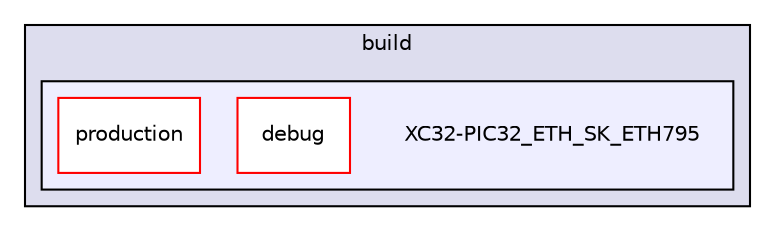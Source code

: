 digraph "C:/Users/mainuser/Desktop/School/SeniorProject/EthKitTCP/TCPIP/CodeFromMicrochip/MPLAB.X/build/XC32-PIC32_ETH_SK_ETH795" {
  compound=true
  node [ fontsize="10", fontname="Helvetica"];
  edge [ labelfontsize="10", labelfontname="Helvetica"];
  subgraph clusterdir_3a7cf4730aa05d48e16aa8b87556ed56 {
    graph [ bgcolor="#ddddee", pencolor="black", label="build" fontname="Helvetica", fontsize="10", URL="dir_3a7cf4730aa05d48e16aa8b87556ed56.html"]
  subgraph clusterdir_002a13da1bae8bf9a22a2692fae1bc8d {
    graph [ bgcolor="#eeeeff", pencolor="black", label="" URL="dir_002a13da1bae8bf9a22a2692fae1bc8d.html"];
    dir_002a13da1bae8bf9a22a2692fae1bc8d [shape=plaintext label="XC32-PIC32_ETH_SK_ETH795"];
    dir_7a4e8fc8fea58cc988687f428aa6a444 [shape=box label="debug" color="red" fillcolor="white" style="filled" URL="dir_7a4e8fc8fea58cc988687f428aa6a444.html"];
    dir_754e662d7138085d5c681855c6378764 [shape=box label="production" color="red" fillcolor="white" style="filled" URL="dir_754e662d7138085d5c681855c6378764.html"];
  }
  }
}
